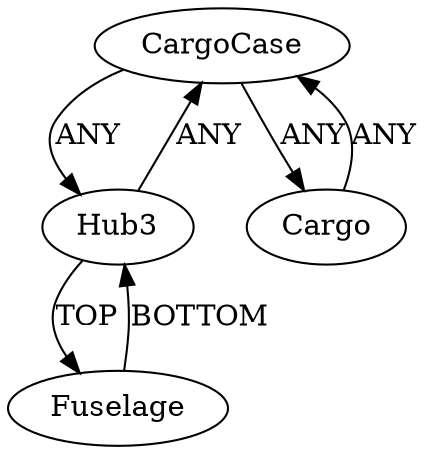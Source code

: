 /* Created by igraph 0.10.2 */
digraph {
  0 [
    instance=CargoCase_instance_1
    label=CargoCase
  ];
  1 [
    instance=Fuselage_instance_1
    label=Fuselage
  ];
  2 [
    instance=Hub3_instance_4
    label=Hub3
  ];
  3 [
    instance=Cargo_instance_1
    label=Cargo
  ];

  0 -> 2 [
    label=ANY
  ];
  0 -> 3 [
    label=ANY
  ];
  1 -> 2 [
    label=BOTTOM
  ];
  2 -> 0 [
    label=ANY
  ];
  2 -> 1 [
    label=TOP
  ];
  3 -> 0 [
    label=ANY
  ];
}
